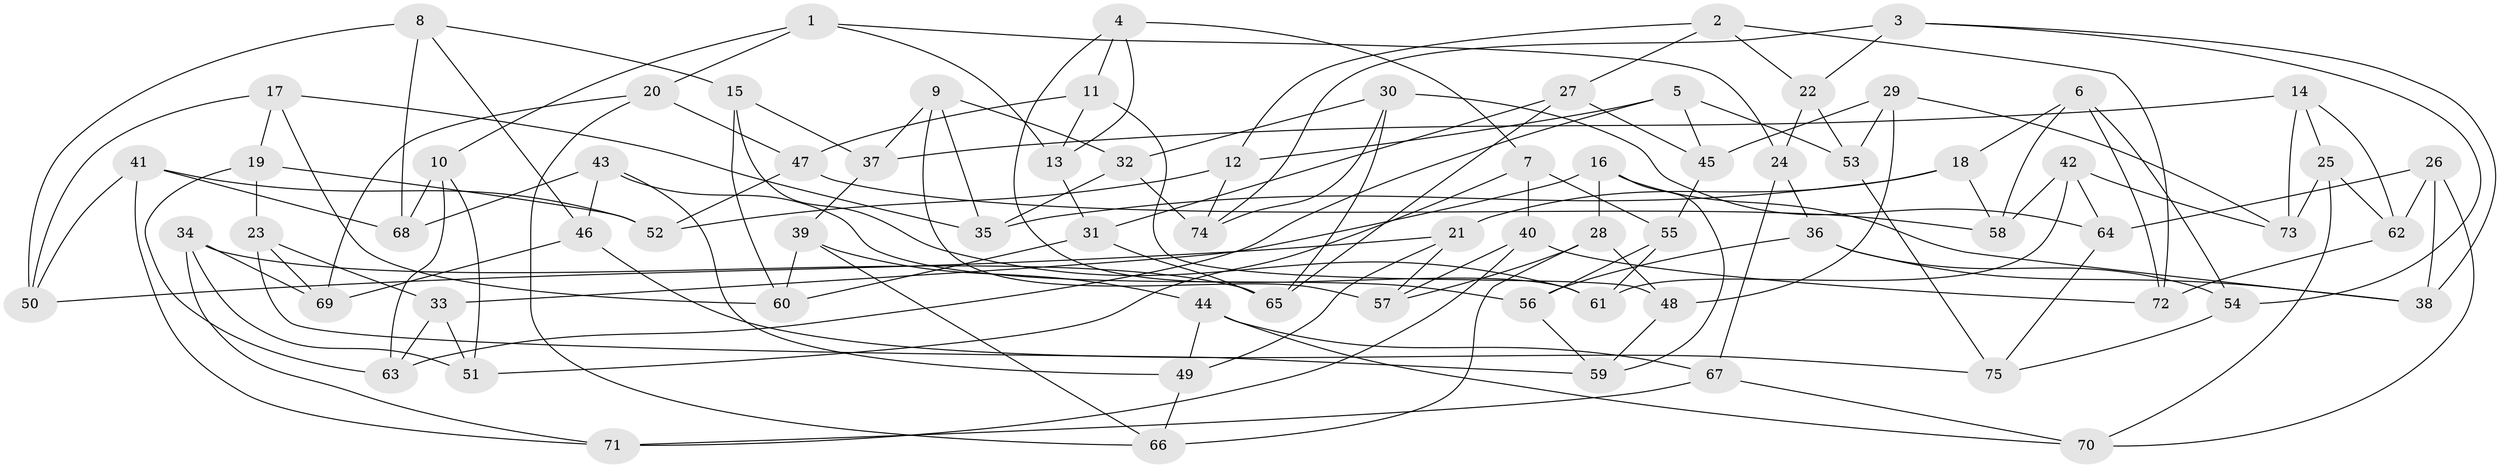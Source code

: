 // coarse degree distribution, {7: 0.34782608695652173, 6: 0.34782608695652173, 8: 0.13043478260869565, 5: 0.17391304347826086}
// Generated by graph-tools (version 1.1) at 2025/38/03/04/25 23:38:16]
// undirected, 75 vertices, 150 edges
graph export_dot {
  node [color=gray90,style=filled];
  1;
  2;
  3;
  4;
  5;
  6;
  7;
  8;
  9;
  10;
  11;
  12;
  13;
  14;
  15;
  16;
  17;
  18;
  19;
  20;
  21;
  22;
  23;
  24;
  25;
  26;
  27;
  28;
  29;
  30;
  31;
  32;
  33;
  34;
  35;
  36;
  37;
  38;
  39;
  40;
  41;
  42;
  43;
  44;
  45;
  46;
  47;
  48;
  49;
  50;
  51;
  52;
  53;
  54;
  55;
  56;
  57;
  58;
  59;
  60;
  61;
  62;
  63;
  64;
  65;
  66;
  67;
  68;
  69;
  70;
  71;
  72;
  73;
  74;
  75;
  1 -- 20;
  1 -- 13;
  1 -- 10;
  1 -- 24;
  2 -- 27;
  2 -- 72;
  2 -- 22;
  2 -- 12;
  3 -- 38;
  3 -- 54;
  3 -- 74;
  3 -- 22;
  4 -- 7;
  4 -- 11;
  4 -- 13;
  4 -- 61;
  5 -- 45;
  5 -- 63;
  5 -- 12;
  5 -- 53;
  6 -- 58;
  6 -- 18;
  6 -- 72;
  6 -- 54;
  7 -- 51;
  7 -- 40;
  7 -- 55;
  8 -- 68;
  8 -- 50;
  8 -- 15;
  8 -- 46;
  9 -- 37;
  9 -- 57;
  9 -- 35;
  9 -- 32;
  10 -- 63;
  10 -- 68;
  10 -- 51;
  11 -- 48;
  11 -- 13;
  11 -- 47;
  12 -- 52;
  12 -- 74;
  13 -- 31;
  14 -- 73;
  14 -- 62;
  14 -- 25;
  14 -- 37;
  15 -- 60;
  15 -- 37;
  15 -- 61;
  16 -- 28;
  16 -- 38;
  16 -- 33;
  16 -- 59;
  17 -- 19;
  17 -- 35;
  17 -- 50;
  17 -- 60;
  18 -- 21;
  18 -- 58;
  18 -- 35;
  19 -- 52;
  19 -- 63;
  19 -- 23;
  20 -- 47;
  20 -- 66;
  20 -- 69;
  21 -- 50;
  21 -- 57;
  21 -- 49;
  22 -- 53;
  22 -- 24;
  23 -- 69;
  23 -- 59;
  23 -- 33;
  24 -- 67;
  24 -- 36;
  25 -- 62;
  25 -- 70;
  25 -- 73;
  26 -- 64;
  26 -- 38;
  26 -- 62;
  26 -- 70;
  27 -- 45;
  27 -- 65;
  27 -- 31;
  28 -- 57;
  28 -- 66;
  28 -- 48;
  29 -- 53;
  29 -- 48;
  29 -- 45;
  29 -- 73;
  30 -- 64;
  30 -- 74;
  30 -- 32;
  30 -- 65;
  31 -- 65;
  31 -- 60;
  32 -- 35;
  32 -- 74;
  33 -- 51;
  33 -- 63;
  34 -- 71;
  34 -- 65;
  34 -- 51;
  34 -- 69;
  36 -- 38;
  36 -- 54;
  36 -- 56;
  37 -- 39;
  39 -- 60;
  39 -- 66;
  39 -- 44;
  40 -- 71;
  40 -- 57;
  40 -- 72;
  41 -- 52;
  41 -- 71;
  41 -- 50;
  41 -- 68;
  42 -- 58;
  42 -- 64;
  42 -- 61;
  42 -- 73;
  43 -- 68;
  43 -- 46;
  43 -- 56;
  43 -- 49;
  44 -- 49;
  44 -- 67;
  44 -- 70;
  45 -- 55;
  46 -- 75;
  46 -- 69;
  47 -- 58;
  47 -- 52;
  48 -- 59;
  49 -- 66;
  53 -- 75;
  54 -- 75;
  55 -- 56;
  55 -- 61;
  56 -- 59;
  62 -- 72;
  64 -- 75;
  67 -- 71;
  67 -- 70;
}
